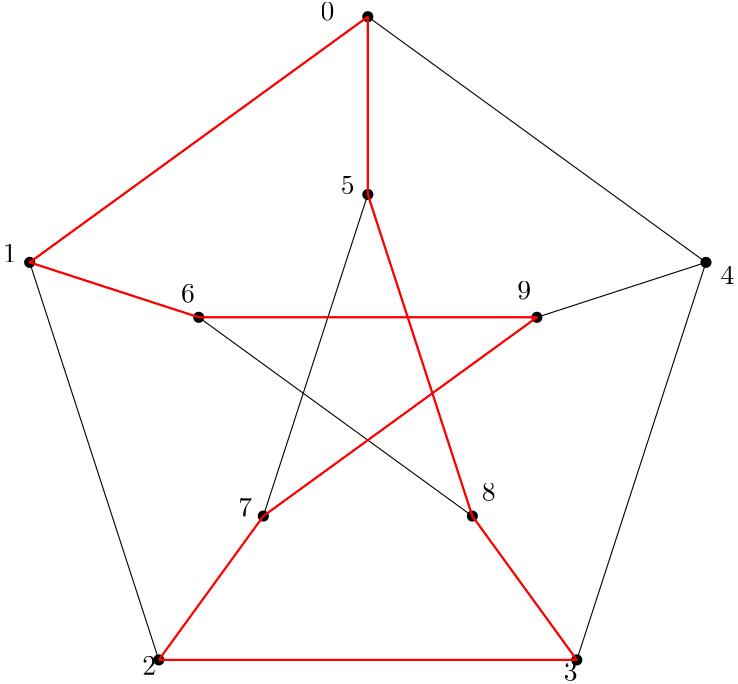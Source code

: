 <?xml version="1.0"?>
<!DOCTYPE ipe SYSTEM "ipe.dtd">
<ipe version="70005" creator="Ipe 7.1.4">
<info created="D:20140909192723" modified="D:20140909200229"/>
<ipestyle name="basic">
<symbol name="arrow/arc(spx)">
<path stroke="sym-stroke" fill="sym-stroke" pen="sym-pen">
0 0 m
-1 0.333 l
-1 -0.333 l
h
</path>
</symbol>
<symbol name="arrow/farc(spx)">
<path stroke="sym-stroke" fill="white" pen="sym-pen">
0 0 m
-1 0.333 l
-1 -0.333 l
h
</path>
</symbol>
<symbol name="mark/circle(sx)" transformations="translations">
<path fill="sym-stroke">
0.6 0 0 0.6 0 0 e
0.4 0 0 0.4 0 0 e
</path>
</symbol>
<symbol name="mark/disk(sx)" transformations="translations">
<path fill="sym-stroke">
0.6 0 0 0.6 0 0 e
</path>
</symbol>
<symbol name="mark/fdisk(sfx)" transformations="translations">
<group>
<path fill="sym-fill">
0.5 0 0 0.5 0 0 e
</path>
<path fill="sym-stroke" fillrule="eofill">
0.6 0 0 0.6 0 0 e
0.4 0 0 0.4 0 0 e
</path>
</group>
</symbol>
<symbol name="mark/box(sx)" transformations="translations">
<path fill="sym-stroke" fillrule="eofill">
-0.6 -0.6 m
0.6 -0.6 l
0.6 0.6 l
-0.6 0.6 l
h
-0.4 -0.4 m
0.4 -0.4 l
0.4 0.4 l
-0.4 0.4 l
h
</path>
</symbol>
<symbol name="mark/square(sx)" transformations="translations">
<path fill="sym-stroke">
-0.6 -0.6 m
0.6 -0.6 l
0.6 0.6 l
-0.6 0.6 l
h
</path>
</symbol>
<symbol name="mark/fsquare(sfx)" transformations="translations">
<group>
<path fill="sym-fill">
-0.5 -0.5 m
0.5 -0.5 l
0.5 0.5 l
-0.5 0.5 l
h
</path>
<path fill="sym-stroke" fillrule="eofill">
-0.6 -0.6 m
0.6 -0.6 l
0.6 0.6 l
-0.6 0.6 l
h
-0.4 -0.4 m
0.4 -0.4 l
0.4 0.4 l
-0.4 0.4 l
h
</path>
</group>
</symbol>
<symbol name="mark/cross(sx)" transformations="translations">
<group>
<path fill="sym-stroke">
-0.43 -0.57 m
0.57 0.43 l
0.43 0.57 l
-0.57 -0.43 l
h
</path>
<path fill="sym-stroke">
-0.43 0.57 m
0.57 -0.43 l
0.43 -0.57 l
-0.57 0.43 l
h
</path>
</group>
</symbol>
<symbol name="arrow/fnormal(spx)">
<path stroke="sym-stroke" fill="white" pen="sym-pen">
0 0 m
-1 0.333 l
-1 -0.333 l
h
</path>
</symbol>
<symbol name="arrow/pointed(spx)">
<path stroke="sym-stroke" fill="sym-stroke" pen="sym-pen">
0 0 m
-1 0.333 l
-0.8 0 l
-1 -0.333 l
h
</path>
</symbol>
<symbol name="arrow/fpointed(spx)">
<path stroke="sym-stroke" fill="white" pen="sym-pen">
0 0 m
-1 0.333 l
-0.8 0 l
-1 -0.333 l
h
</path>
</symbol>
<symbol name="arrow/linear(spx)">
<path stroke="sym-stroke" pen="sym-pen">
-1 0.333 m
0 0 l
-1 -0.333 l
</path>
</symbol>
<symbol name="arrow/fdouble(spx)">
<path stroke="sym-stroke" fill="white" pen="sym-pen">
0 0 m
-1 0.333 l
-1 -0.333 l
h
-1 0 m
-2 0.333 l
-2 -0.333 l
h
</path>
</symbol>
<symbol name="arrow/double(spx)">
<path stroke="sym-stroke" fill="sym-stroke" pen="sym-pen">
0 0 m
-1 0.333 l
-1 -0.333 l
h
-1 0 m
-2 0.333 l
-2 -0.333 l
h
</path>
</symbol>
<pen name="heavier" value="0.8"/>
<pen name="fat" value="1.2"/>
<pen name="ultrafat" value="2"/>
<symbolsize name="large" value="5"/>
<symbolsize name="small" value="2"/>
<symbolsize name="tiny" value="1.1"/>
<arrowsize name="large" value="10"/>
<arrowsize name="small" value="5"/>
<arrowsize name="tiny" value="3"/>
<color name="red" value="1 0 0"/>
<color name="green" value="0 1 0"/>
<color name="blue" value="0 0 1"/>
<color name="yellow" value="1 1 0"/>
<color name="orange" value="1 0.647 0"/>
<color name="gold" value="1 0.843 0"/>
<color name="purple" value="0.627 0.125 0.941"/>
<color name="gray" value="0.745"/>
<color name="brown" value="0.647 0.165 0.165"/>
<color name="navy" value="0 0 0.502"/>
<color name="pink" value="1 0.753 0.796"/>
<color name="seagreen" value="0.18 0.545 0.341"/>
<color name="turquoise" value="0.251 0.878 0.816"/>
<color name="violet" value="0.933 0.51 0.933"/>
<color name="darkblue" value="0 0 0.545"/>
<color name="darkcyan" value="0 0.545 0.545"/>
<color name="darkgray" value="0.663"/>
<color name="darkgreen" value="0 0.392 0"/>
<color name="darkmagenta" value="0.545 0 0.545"/>
<color name="darkorange" value="1 0.549 0"/>
<color name="darkred" value="0.545 0 0"/>
<color name="lightblue" value="0.678 0.847 0.902"/>
<color name="lightcyan" value="0.878 1 1"/>
<color name="lightgray" value="0.827"/>
<color name="lightgreen" value="0.565 0.933 0.565"/>
<color name="lightyellow" value="1 1 0.878"/>
<dashstyle name="dashed" value="[4] 0"/>
<dashstyle name="dotted" value="[1 3] 0"/>
<dashstyle name="dash dotted" value="[4 2 1 2] 0"/>
<dashstyle name="dash dot dotted" value="[4 2 1 2 1 2] 0"/>
<textsize name="large" value="\large"/>
<textsize name="Large" value="\Large"/>
<textsize name="LARGE" value="\LARGE"/>
<textsize name="huge" value="\huge"/>
<textsize name="Huge" value="\Huge"/>
<textsize name="small" value="\small"/>
<textsize name="footnote" value="\footnotesize"/>
<textsize name="tiny" value="\tiny"/>
<textstyle name="center" begin="\begin{center}" end="\end{center}"/>
<textstyle name="itemize" begin="\begin{itemize}" end="\end{itemize}"/>
<textstyle name="item" begin="\begin{itemize}\item{}" end="\end{itemize}"/>
<gridsize name="4 pts" value="4"/>
<gridsize name="8 pts (~3 mm)" value="8"/>
<gridsize name="16 pts (~6 mm)" value="16"/>
<gridsize name="32 pts (~12 mm)" value="32"/>
<gridsize name="10 pts (~3.5 mm)" value="10"/>
<gridsize name="20 pts (~7 mm)" value="20"/>
<gridsize name="14 pts (~5 mm)" value="14"/>
<gridsize name="28 pts (~10 mm)" value="28"/>
<gridsize name="56 pts (~20 mm)" value="56"/>
<anglesize name="90 deg" value="90"/>
<anglesize name="60 deg" value="60"/>
<anglesize name="45 deg" value="45"/>
<anglesize name="30 deg" value="30"/>
<anglesize name="22.5 deg" value="22.5"/>
<tiling name="falling" angle="-60" step="4" width="1"/>
<tiling name="rising" angle="30" step="4" width="1"/>
</ipestyle>
<page>
<layer name="alpha"/>
<view layers="alpha" active="alpha"/>
<path layer="alpha" matrix="0 1 -1 0 768 256" stroke="black">
384 512 m
295.554 633.735 l
152.446 587.237 l
152.446 436.763 l
295.554 390.265 l
h
</path>
<path stroke="black">
218.382 460.223 m
316.868 531.777 l
195.132 531.777 l
293.618 460.223 l
256 576 l
218.382 460.223 l
</path>
<path stroke="black">
256 640 m
256 576 l
</path>
<path stroke="black">
377.735 551.554 m
316.868 531.777 l
</path>
<path stroke="black">
331.237 408.446 m
293.618 460.223 l
</path>
<path stroke="red">
218.382 460.223 m
180.763 408.446 l
</path>
<path stroke="black">
195.132 531.777 m
134.265 551.554 l
</path>
<path fill="black">
2 0 0 2 256 640 e
</path>
<path matrix="1 0 0 1 60.8676 -108.223" fill="black">
2 0 0 2 256 640 e
</path>
<path matrix="1 0 0 1 0 -64" fill="black">
2 0 0 2 256 640 e
</path>
<path matrix="1 0 0 1 -60.8676 -108.223" fill="black">
2 0 0 2 256 640 e
</path>
<path matrix="1 0 0 1 -37.6183 -179.777" fill="black">
2 0 0 2 256 640 e
</path>
<path matrix="1 0 0 1 37.6183 -179.777" fill="black">
2 0 0 2 256 640 e
</path>
<path matrix="1 0 0 1 75.2365 -231.554" fill="black">
2 0 0 2 256 640 e
</path>
<path matrix="1 0 0 1 121.735 -88.4458" fill="black">
2 0 0 2 256 640 e
</path>
<path matrix="1 0 0 1 -121.735 -88.4458" fill="black">
2 0 0 2 256 640 e
</path>
<path matrix="1 0 0 1 -75.2365 -231.554" fill="black">
2 0 0 2 256 640 e
</path>
<text transformations="translations" pos="238.974 638.589" stroke="black" type="label" width="4.981" height="6.42" depth="0" valign="baseline">0</text>
<text transformations="translations" pos="124.587 551.543" stroke="black" type="label" width="4.981" height="6.42" depth="0" valign="baseline">1</text>
<text transformations="translations" pos="174.806 403.119" stroke="black" type="label" width="4.981" height="6.42" depth="0" valign="baseline">2</text>
<text transformations="translations" pos="326.578 400.887" stroke="black" type="label" width="4.981" height="6.42" depth="0" valign="baseline">3</text>
<text transformations="translations" pos="382.934 543.731" stroke="black" type="label" width="4.981" height="6.42" depth="0" valign="baseline">4</text>
<text transformations="translations" pos="246.228 576.094" stroke="black" type="label" width="4.981" height="6.42" depth="0" valign="baseline">5</text>
<text transformations="translations" pos="188.755 537.035" stroke="black" type="label" width="4.981" height="6.42" depth="0" valign="baseline">6</text>
<text transformations="translations" pos="209.401 460.033" stroke="black" type="label" width="4.981" height="6.42" depth="0" valign="baseline">7</text>
<text transformations="translations" pos="297.005 465.613" stroke="black" type="label" width="4.981" height="6.42" depth="0" valign="baseline">8</text>
<text transformations="translations" pos="309.838 538.151" stroke="black" type="label" width="4.981" height="6.42" depth="0" valign="baseline">9</text>
<path stroke="red">
218.382 460.223 m
316.868 531.777 l
195.132 531.777 l
134.265 551.554 l
256 640 l
256 576 l
293.618 460.223 l
331.237 408.446 l
180.763 408.446 l
</path>
<path stroke="red" pen="heavier">
180.763 408.446 m
218.382 460.223 l
316.868 531.777 l
195.132 531.777 l
134.265 551.554 l
256 640 l
256 576 l
293.618 460.223 l
331.237 408.446 l
180.763 408.446 l
</path>
</page>
</ipe>
